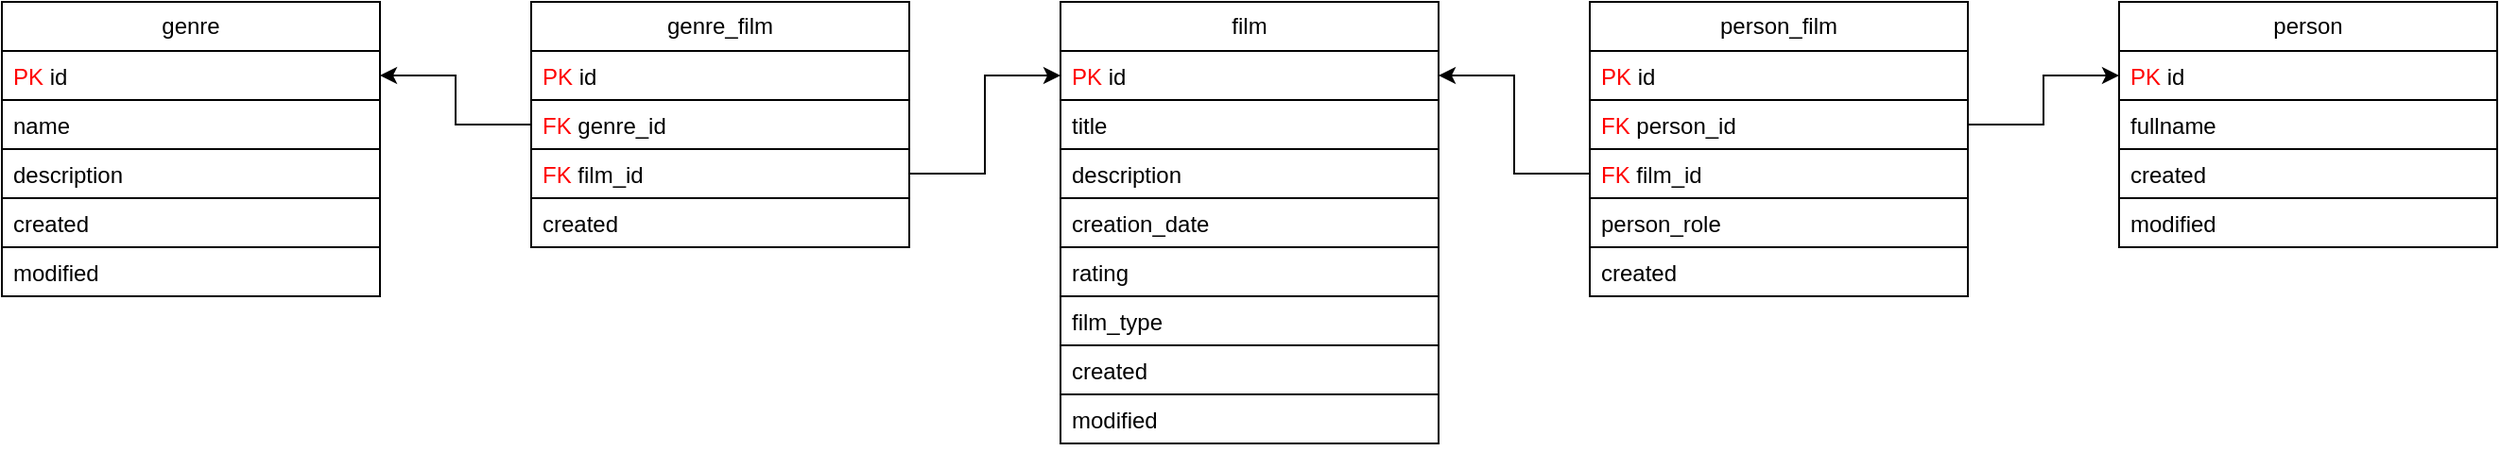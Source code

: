 <mxfile version="21.5.1" type="device">
  <diagram name="Page-1" id="5LbAde2XtY1ltfX9Drcu">
    <mxGraphModel dx="1050" dy="638" grid="1" gridSize="10" guides="1" tooltips="1" connect="1" arrows="1" fold="1" page="1" pageScale="1" pageWidth="1500" pageHeight="500" math="0" shadow="0">
      <root>
        <mxCell id="0" />
        <mxCell id="1" parent="0" />
        <mxCell id="pn8C3cqn6C5Jjf_ydR0g-6" value="film" style="swimlane;fontStyle=0;childLayout=stackLayout;horizontal=1;startSize=26;fillColor=default;horizontalStack=0;resizeParent=1;resizeParentMax=0;resizeLast=0;collapsible=1;marginBottom=0;whiteSpace=wrap;html=1;" parent="1" vertex="1">
          <mxGeometry x="650" y="150" width="200" height="234" as="geometry" />
        </mxCell>
        <mxCell id="P72Li6pvDzg7D3iSFmQl-30" value="&lt;font color=&quot;#ff0000&quot;&gt;PK&lt;/font&gt; id" style="text;strokeColor=default;fillColor=default;align=left;verticalAlign=top;spacingLeft=4;spacingRight=4;overflow=hidden;rotatable=0;points=[[0,0.5],[1,0.5]];portConstraint=eastwest;whiteSpace=wrap;html=1;" parent="pn8C3cqn6C5Jjf_ydR0g-6" vertex="1">
          <mxGeometry y="26" width="200" height="26" as="geometry" />
        </mxCell>
        <mxCell id="pn8C3cqn6C5Jjf_ydR0g-8" value="title" style="text;strokeColor=default;fillColor=default;align=left;verticalAlign=top;spacingLeft=4;spacingRight=4;overflow=hidden;rotatable=0;points=[[0,0.5],[1,0.5]];portConstraint=eastwest;whiteSpace=wrap;html=1;" parent="pn8C3cqn6C5Jjf_ydR0g-6" vertex="1">
          <mxGeometry y="52" width="200" height="26" as="geometry" />
        </mxCell>
        <mxCell id="pn8C3cqn6C5Jjf_ydR0g-9" value="description" style="text;strokeColor=default;fillColor=default;align=left;verticalAlign=top;spacingLeft=4;spacingRight=4;overflow=hidden;rotatable=0;points=[[0,0.5],[1,0.5]];portConstraint=eastwest;whiteSpace=wrap;html=1;" parent="pn8C3cqn6C5Jjf_ydR0g-6" vertex="1">
          <mxGeometry y="78" width="200" height="26" as="geometry" />
        </mxCell>
        <mxCell id="pn8C3cqn6C5Jjf_ydR0g-10" value="creation_date" style="text;strokeColor=default;fillColor=default;align=left;verticalAlign=top;spacingLeft=4;spacingRight=4;overflow=hidden;rotatable=0;points=[[0,0.5],[1,0.5]];portConstraint=eastwest;whiteSpace=wrap;html=1;" parent="pn8C3cqn6C5Jjf_ydR0g-6" vertex="1">
          <mxGeometry y="104" width="200" height="26" as="geometry" />
        </mxCell>
        <mxCell id="pn8C3cqn6C5Jjf_ydR0g-11" value="rating" style="text;strokeColor=default;fillColor=default;align=left;verticalAlign=top;spacingLeft=4;spacingRight=4;overflow=hidden;rotatable=0;points=[[0,0.5],[1,0.5]];portConstraint=eastwest;whiteSpace=wrap;html=1;" parent="pn8C3cqn6C5Jjf_ydR0g-6" vertex="1">
          <mxGeometry y="130" width="200" height="26" as="geometry" />
        </mxCell>
        <mxCell id="pn8C3cqn6C5Jjf_ydR0g-12" value="film_type" style="text;strokeColor=default;fillColor=default;align=left;verticalAlign=top;spacingLeft=4;spacingRight=4;overflow=hidden;rotatable=0;points=[[0,0.5],[1,0.5]];portConstraint=eastwest;whiteSpace=wrap;html=1;" parent="pn8C3cqn6C5Jjf_ydR0g-6" vertex="1">
          <mxGeometry y="156" width="200" height="26" as="geometry" />
        </mxCell>
        <mxCell id="pn8C3cqn6C5Jjf_ydR0g-13" value="created" style="text;strokeColor=default;fillColor=default;align=left;verticalAlign=top;spacingLeft=4;spacingRight=4;overflow=hidden;rotatable=0;points=[[0,0.5],[1,0.5]];portConstraint=eastwest;whiteSpace=wrap;html=1;" parent="pn8C3cqn6C5Jjf_ydR0g-6" vertex="1">
          <mxGeometry y="182" width="200" height="26" as="geometry" />
        </mxCell>
        <mxCell id="pn8C3cqn6C5Jjf_ydR0g-14" value="modified" style="text;strokeColor=default;fillColor=default;align=left;verticalAlign=top;spacingLeft=4;spacingRight=4;overflow=hidden;rotatable=0;points=[[0,0.5],[1,0.5]];portConstraint=eastwest;whiteSpace=wrap;html=1;" parent="pn8C3cqn6C5Jjf_ydR0g-6" vertex="1">
          <mxGeometry y="208" width="200" height="26" as="geometry" />
        </mxCell>
        <mxCell id="P72Li6pvDzg7D3iSFmQl-1" value="person_film" style="swimlane;fontStyle=0;childLayout=stackLayout;horizontal=1;startSize=26;fillColor=default;horizontalStack=0;resizeParent=1;resizeParentMax=0;resizeLast=0;collapsible=1;marginBottom=0;whiteSpace=wrap;html=1;" parent="1" vertex="1">
          <mxGeometry x="930" y="150" width="200" height="156" as="geometry" />
        </mxCell>
        <mxCell id="P72Li6pvDzg7D3iSFmQl-31" value="&lt;font color=&quot;#ff0000&quot;&gt;PK&lt;/font&gt; id" style="text;strokeColor=default;fillColor=default;align=left;verticalAlign=top;spacingLeft=4;spacingRight=4;overflow=hidden;rotatable=0;points=[[0,0.5],[1,0.5]];portConstraint=eastwest;whiteSpace=wrap;html=1;" parent="P72Li6pvDzg7D3iSFmQl-1" vertex="1">
          <mxGeometry y="26" width="200" height="26" as="geometry" />
        </mxCell>
        <mxCell id="P72Li6pvDzg7D3iSFmQl-3" value="&lt;font color=&quot;#ff0000&quot;&gt;FK&lt;/font&gt; person_id" style="text;strokeColor=default;fillColor=default;align=left;verticalAlign=top;spacingLeft=4;spacingRight=4;overflow=hidden;rotatable=0;points=[[0,0.5],[1,0.5]];portConstraint=eastwest;whiteSpace=wrap;html=1;" parent="P72Li6pvDzg7D3iSFmQl-1" vertex="1">
          <mxGeometry y="52" width="200" height="26" as="geometry" />
        </mxCell>
        <mxCell id="P72Li6pvDzg7D3iSFmQl-15" value="&lt;font color=&quot;#ff0000&quot;&gt;FK&lt;/font&gt; film_id" style="text;strokeColor=default;fillColor=default;align=left;verticalAlign=top;spacingLeft=4;spacingRight=4;overflow=hidden;rotatable=0;points=[[0,0.5],[1,0.5]];portConstraint=eastwest;whiteSpace=wrap;html=1;" parent="P72Li6pvDzg7D3iSFmQl-1" vertex="1">
          <mxGeometry y="78" width="200" height="26" as="geometry" />
        </mxCell>
        <mxCell id="P72Li6pvDzg7D3iSFmQl-9" value="person_role" style="text;strokeColor=default;fillColor=default;align=left;verticalAlign=top;spacingLeft=4;spacingRight=4;overflow=hidden;rotatable=0;points=[[0,0.5],[1,0.5]];portConstraint=eastwest;whiteSpace=wrap;html=1;" parent="P72Li6pvDzg7D3iSFmQl-1" vertex="1">
          <mxGeometry y="104" width="200" height="26" as="geometry" />
        </mxCell>
        <mxCell id="P72Li6pvDzg7D3iSFmQl-8" value="created" style="text;strokeColor=default;fillColor=default;align=left;verticalAlign=top;spacingLeft=4;spacingRight=4;overflow=hidden;rotatable=0;points=[[0,0.5],[1,0.5]];portConstraint=eastwest;whiteSpace=wrap;html=1;" parent="P72Li6pvDzg7D3iSFmQl-1" vertex="1">
          <mxGeometry y="130" width="200" height="26" as="geometry" />
        </mxCell>
        <mxCell id="P72Li6pvDzg7D3iSFmQl-10" value="genre" style="swimlane;fontStyle=0;childLayout=stackLayout;horizontal=1;startSize=26;fillColor=default;horizontalStack=0;resizeParent=1;resizeParentMax=0;resizeLast=0;collapsible=1;marginBottom=0;whiteSpace=wrap;html=1;" parent="1" vertex="1">
          <mxGeometry x="90" y="150" width="200" height="156" as="geometry" />
        </mxCell>
        <mxCell id="P72Li6pvDzg7D3iSFmQl-11" value="&lt;font color=&quot;#ff0000&quot;&gt;PK&lt;/font&gt; id" style="text;strokeColor=default;fillColor=default;align=left;verticalAlign=top;spacingLeft=4;spacingRight=4;overflow=hidden;rotatable=0;points=[[0,0.5],[1,0.5]];portConstraint=eastwest;whiteSpace=wrap;html=1;" parent="P72Li6pvDzg7D3iSFmQl-10" vertex="1">
          <mxGeometry y="26" width="200" height="26" as="geometry" />
        </mxCell>
        <mxCell id="P72Li6pvDzg7D3iSFmQl-12" value="name" style="text;strokeColor=default;fillColor=default;align=left;verticalAlign=top;spacingLeft=4;spacingRight=4;overflow=hidden;rotatable=0;points=[[0,0.5],[1,0.5]];portConstraint=eastwest;whiteSpace=wrap;html=1;" parent="P72Li6pvDzg7D3iSFmQl-10" vertex="1">
          <mxGeometry y="52" width="200" height="26" as="geometry" />
        </mxCell>
        <mxCell id="abuOMQagdhVVoA8ry2ja-1" value="description" style="text;strokeColor=default;fillColor=default;align=left;verticalAlign=top;spacingLeft=4;spacingRight=4;overflow=hidden;rotatable=0;points=[[0,0.5],[1,0.5]];portConstraint=eastwest;whiteSpace=wrap;html=1;" parent="P72Li6pvDzg7D3iSFmQl-10" vertex="1">
          <mxGeometry y="78" width="200" height="26" as="geometry" />
        </mxCell>
        <mxCell id="P72Li6pvDzg7D3iSFmQl-13" value="created" style="text;strokeColor=default;fillColor=default;align=left;verticalAlign=top;spacingLeft=4;spacingRight=4;overflow=hidden;rotatable=0;points=[[0,0.5],[1,0.5]];portConstraint=eastwest;whiteSpace=wrap;html=1;" parent="P72Li6pvDzg7D3iSFmQl-10" vertex="1">
          <mxGeometry y="104" width="200" height="26" as="geometry" />
        </mxCell>
        <mxCell id="P72Li6pvDzg7D3iSFmQl-14" value="modified" style="text;strokeColor=default;fillColor=default;align=left;verticalAlign=top;spacingLeft=4;spacingRight=4;overflow=hidden;rotatable=0;points=[[0,0.5],[1,0.5]];portConstraint=eastwest;whiteSpace=wrap;html=1;" parent="P72Li6pvDzg7D3iSFmQl-10" vertex="1">
          <mxGeometry y="130" width="200" height="26" as="geometry" />
        </mxCell>
        <mxCell id="P72Li6pvDzg7D3iSFmQl-16" value="genre_film" style="swimlane;fontStyle=0;childLayout=stackLayout;horizontal=1;startSize=26;fillColor=default;horizontalStack=0;resizeParent=1;resizeParentMax=0;resizeLast=0;collapsible=1;marginBottom=0;whiteSpace=wrap;html=1;" parent="1" vertex="1">
          <mxGeometry x="370" y="150" width="200" height="130" as="geometry" />
        </mxCell>
        <mxCell id="P72Li6pvDzg7D3iSFmQl-29" value="&lt;font color=&quot;#ff0000&quot;&gt;PK&lt;/font&gt; id" style="text;strokeColor=default;fillColor=default;align=left;verticalAlign=top;spacingLeft=4;spacingRight=4;overflow=hidden;rotatable=0;points=[[0,0.5],[1,0.5]];portConstraint=eastwest;whiteSpace=wrap;html=1;" parent="P72Li6pvDzg7D3iSFmQl-16" vertex="1">
          <mxGeometry y="26" width="200" height="26" as="geometry" />
        </mxCell>
        <mxCell id="P72Li6pvDzg7D3iSFmQl-18" value="&lt;font color=&quot;#ff0000&quot;&gt;FK&amp;nbsp;&lt;/font&gt;genre_id" style="text;strokeColor=default;fillColor=default;align=left;verticalAlign=top;spacingLeft=4;spacingRight=4;overflow=hidden;rotatable=0;points=[[0,0.5],[1,0.5]];portConstraint=eastwest;whiteSpace=wrap;html=1;" parent="P72Li6pvDzg7D3iSFmQl-16" vertex="1">
          <mxGeometry y="52" width="200" height="26" as="geometry" />
        </mxCell>
        <mxCell id="P72Li6pvDzg7D3iSFmQl-19" value="&lt;font color=&quot;#ff0000&quot;&gt;FK&amp;nbsp;&lt;/font&gt;film_id" style="text;strokeColor=default;fillColor=default;align=left;verticalAlign=top;spacingLeft=4;spacingRight=4;overflow=hidden;rotatable=0;points=[[0,0.5],[1,0.5]];portConstraint=eastwest;whiteSpace=wrap;html=1;" parent="P72Li6pvDzg7D3iSFmQl-16" vertex="1">
          <mxGeometry y="78" width="200" height="26" as="geometry" />
        </mxCell>
        <mxCell id="P72Li6pvDzg7D3iSFmQl-20" value="created" style="text;strokeColor=default;fillColor=default;align=left;verticalAlign=top;spacingLeft=4;spacingRight=4;overflow=hidden;rotatable=0;points=[[0,0.5],[1,0.5]];portConstraint=eastwest;whiteSpace=wrap;html=1;" parent="P72Li6pvDzg7D3iSFmQl-16" vertex="1">
          <mxGeometry y="104" width="200" height="26" as="geometry" />
        </mxCell>
        <mxCell id="P72Li6pvDzg7D3iSFmQl-21" value="person" style="swimlane;fontStyle=0;childLayout=stackLayout;horizontal=1;startSize=26;fillColor=default;horizontalStack=0;resizeParent=1;resizeParentMax=0;resizeLast=0;collapsible=1;marginBottom=0;whiteSpace=wrap;html=1;" parent="1" vertex="1">
          <mxGeometry x="1210" y="150" width="200" height="130" as="geometry" />
        </mxCell>
        <mxCell id="P72Li6pvDzg7D3iSFmQl-32" value="&lt;font color=&quot;#ff0000&quot;&gt;PK&lt;/font&gt; id" style="text;strokeColor=default;fillColor=default;align=left;verticalAlign=top;spacingLeft=4;spacingRight=4;overflow=hidden;rotatable=0;points=[[0,0.5],[1,0.5]];portConstraint=eastwest;whiteSpace=wrap;html=1;" parent="P72Li6pvDzg7D3iSFmQl-21" vertex="1">
          <mxGeometry y="26" width="200" height="26" as="geometry" />
        </mxCell>
        <mxCell id="P72Li6pvDzg7D3iSFmQl-23" value="fullname" style="text;strokeColor=default;fillColor=default;align=left;verticalAlign=top;spacingLeft=4;spacingRight=4;overflow=hidden;rotatable=0;points=[[0,0.5],[1,0.5]];portConstraint=eastwest;whiteSpace=wrap;html=1;" parent="P72Li6pvDzg7D3iSFmQl-21" vertex="1">
          <mxGeometry y="52" width="200" height="26" as="geometry" />
        </mxCell>
        <mxCell id="P72Li6pvDzg7D3iSFmQl-25" value="created" style="text;strokeColor=default;fillColor=default;align=left;verticalAlign=top;spacingLeft=4;spacingRight=4;overflow=hidden;rotatable=0;points=[[0,0.5],[1,0.5]];portConstraint=eastwest;whiteSpace=wrap;html=1;" parent="P72Li6pvDzg7D3iSFmQl-21" vertex="1">
          <mxGeometry y="78" width="200" height="26" as="geometry" />
        </mxCell>
        <mxCell id="P72Li6pvDzg7D3iSFmQl-26" value="modified" style="text;strokeColor=default;fillColor=default;align=left;verticalAlign=top;spacingLeft=4;spacingRight=4;overflow=hidden;rotatable=0;points=[[0,0.5],[1,0.5]];portConstraint=eastwest;whiteSpace=wrap;html=1;" parent="P72Li6pvDzg7D3iSFmQl-21" vertex="1">
          <mxGeometry y="104" width="200" height="26" as="geometry" />
        </mxCell>
        <mxCell id="P72Li6pvDzg7D3iSFmQl-34" style="edgeStyle=orthogonalEdgeStyle;rounded=0;orthogonalLoop=1;jettySize=auto;html=1;exitX=1;exitY=0.5;exitDx=0;exitDy=0;entryX=0;entryY=0.5;entryDx=0;entryDy=0;" parent="1" source="P72Li6pvDzg7D3iSFmQl-3" target="P72Li6pvDzg7D3iSFmQl-32" edge="1">
          <mxGeometry relative="1" as="geometry" />
        </mxCell>
        <mxCell id="P72Li6pvDzg7D3iSFmQl-35" style="edgeStyle=orthogonalEdgeStyle;rounded=0;orthogonalLoop=1;jettySize=auto;html=1;exitX=0;exitY=0.5;exitDx=0;exitDy=0;entryX=1;entryY=0.5;entryDx=0;entryDy=0;" parent="1" source="P72Li6pvDzg7D3iSFmQl-15" target="P72Li6pvDzg7D3iSFmQl-30" edge="1">
          <mxGeometry relative="1" as="geometry" />
        </mxCell>
        <mxCell id="P72Li6pvDzg7D3iSFmQl-36" style="edgeStyle=orthogonalEdgeStyle;rounded=0;orthogonalLoop=1;jettySize=auto;html=1;exitX=1;exitY=0.5;exitDx=0;exitDy=0;entryX=0;entryY=0.5;entryDx=0;entryDy=0;" parent="1" source="P72Li6pvDzg7D3iSFmQl-19" target="P72Li6pvDzg7D3iSFmQl-30" edge="1">
          <mxGeometry relative="1" as="geometry" />
        </mxCell>
        <mxCell id="P72Li6pvDzg7D3iSFmQl-37" style="edgeStyle=orthogonalEdgeStyle;rounded=0;orthogonalLoop=1;jettySize=auto;html=1;exitX=0;exitY=0.5;exitDx=0;exitDy=0;entryX=1;entryY=0.5;entryDx=0;entryDy=0;" parent="1" source="P72Li6pvDzg7D3iSFmQl-18" target="P72Li6pvDzg7D3iSFmQl-11" edge="1">
          <mxGeometry relative="1" as="geometry" />
        </mxCell>
      </root>
    </mxGraphModel>
  </diagram>
</mxfile>
